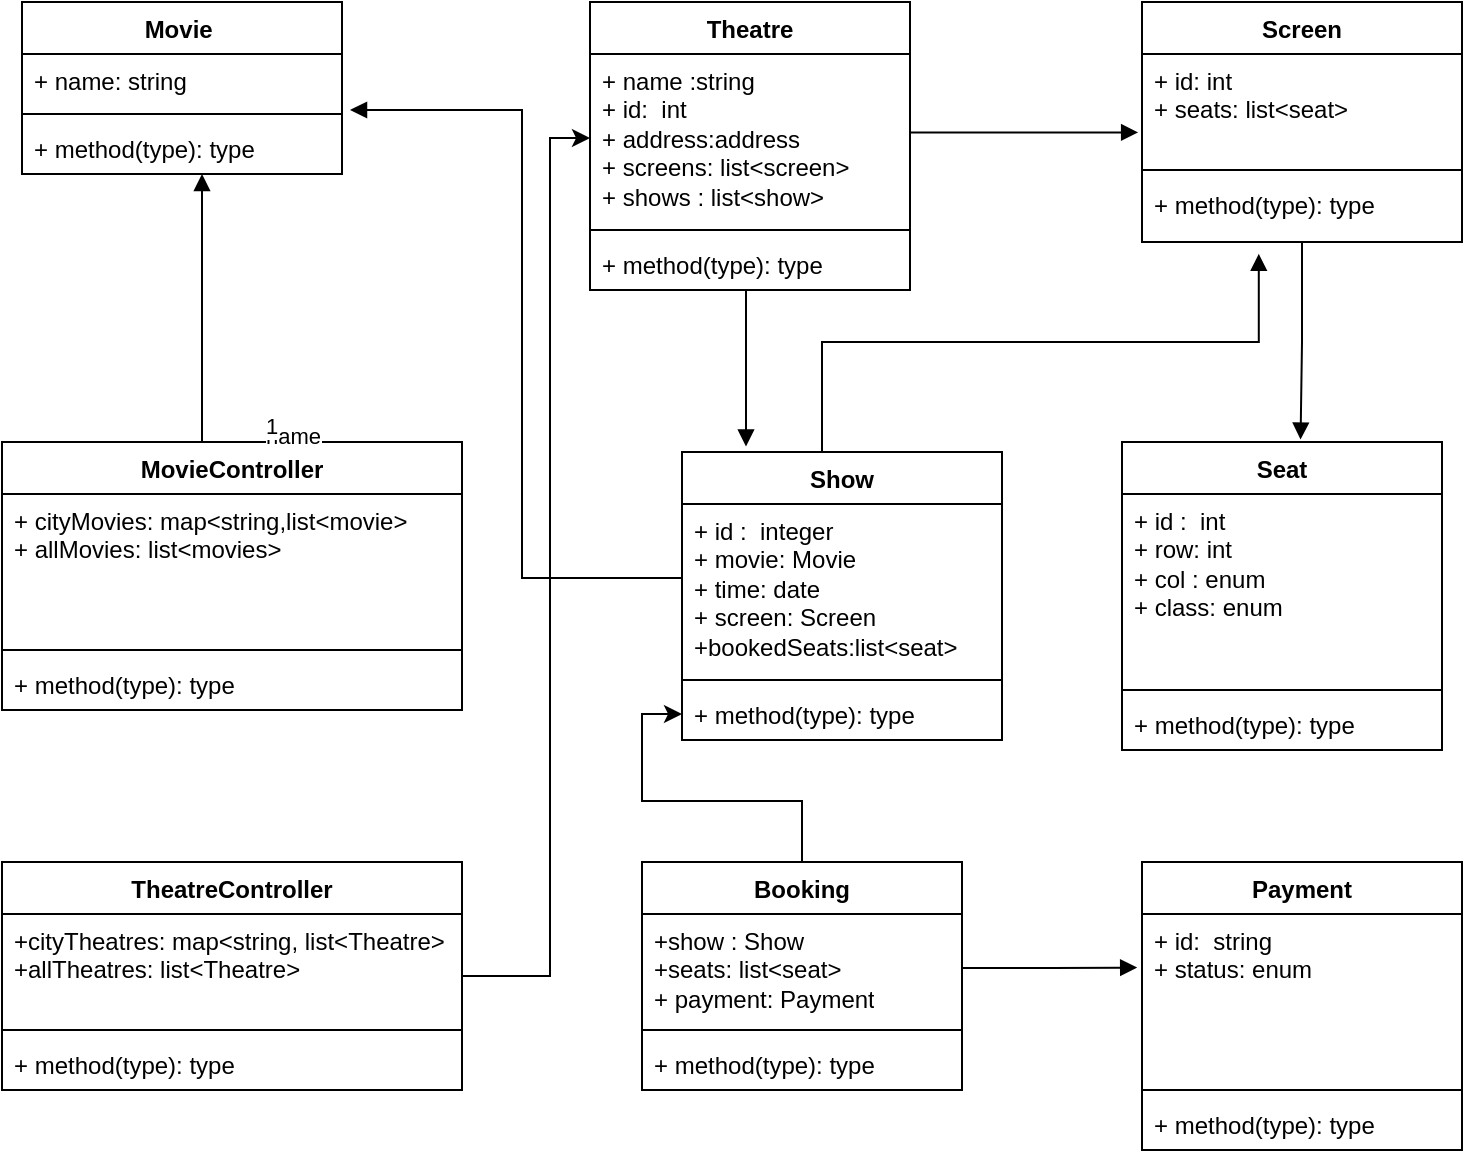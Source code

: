 <mxfile version="21.2.1" type="github">
  <diagram id="C5RBs43oDa-KdzZeNtuy" name="Page-1">
    <mxGraphModel dx="1050" dy="549" grid="1" gridSize="10" guides="1" tooltips="1" connect="1" arrows="1" fold="1" page="1" pageScale="1" pageWidth="827" pageHeight="1169" math="0" shadow="0">
      <root>
        <mxCell id="WIyWlLk6GJQsqaUBKTNV-0" />
        <mxCell id="WIyWlLk6GJQsqaUBKTNV-1" parent="WIyWlLk6GJQsqaUBKTNV-0" />
        <mxCell id="GEOL2ylvDQsZn9mo4iXA-0" value="Movie&lt;span style=&quot;white-space: pre;&quot;&gt; &lt;/span&gt;" style="swimlane;fontStyle=1;align=center;verticalAlign=top;childLayout=stackLayout;horizontal=1;startSize=26;horizontalStack=0;resizeParent=1;resizeParentMax=0;resizeLast=0;collapsible=1;marginBottom=0;whiteSpace=wrap;html=1;" parent="WIyWlLk6GJQsqaUBKTNV-1" vertex="1">
          <mxGeometry x="50" y="80" width="160" height="86" as="geometry" />
        </mxCell>
        <mxCell id="GEOL2ylvDQsZn9mo4iXA-1" value="+ name: string" style="text;strokeColor=none;fillColor=none;align=left;verticalAlign=top;spacingLeft=4;spacingRight=4;overflow=hidden;rotatable=0;points=[[0,0.5],[1,0.5]];portConstraint=eastwest;whiteSpace=wrap;html=1;" parent="GEOL2ylvDQsZn9mo4iXA-0" vertex="1">
          <mxGeometry y="26" width="160" height="26" as="geometry" />
        </mxCell>
        <mxCell id="GEOL2ylvDQsZn9mo4iXA-2" value="" style="line;strokeWidth=1;fillColor=none;align=left;verticalAlign=middle;spacingTop=-1;spacingLeft=3;spacingRight=3;rotatable=0;labelPosition=right;points=[];portConstraint=eastwest;strokeColor=inherit;" parent="GEOL2ylvDQsZn9mo4iXA-0" vertex="1">
          <mxGeometry y="52" width="160" height="8" as="geometry" />
        </mxCell>
        <mxCell id="GEOL2ylvDQsZn9mo4iXA-3" value="+ method(type): type" style="text;strokeColor=none;fillColor=none;align=left;verticalAlign=top;spacingLeft=4;spacingRight=4;overflow=hidden;rotatable=0;points=[[0,0.5],[1,0.5]];portConstraint=eastwest;whiteSpace=wrap;html=1;" parent="GEOL2ylvDQsZn9mo4iXA-0" vertex="1">
          <mxGeometry y="60" width="160" height="26" as="geometry" />
        </mxCell>
        <mxCell id="GEOL2ylvDQsZn9mo4iXA-4" value="MovieController" style="swimlane;fontStyle=1;align=center;verticalAlign=top;childLayout=stackLayout;horizontal=1;startSize=26;horizontalStack=0;resizeParent=1;resizeParentMax=0;resizeLast=0;collapsible=1;marginBottom=0;whiteSpace=wrap;html=1;" parent="WIyWlLk6GJQsqaUBKTNV-1" vertex="1">
          <mxGeometry x="40" y="300" width="230" height="134" as="geometry" />
        </mxCell>
        <mxCell id="GEOL2ylvDQsZn9mo4iXA-5" value="+ cityMovies: map&amp;lt;string,list&amp;lt;movie&amp;gt;&lt;br&gt;+ allMovies: list&amp;lt;movies&amp;gt;" style="text;strokeColor=none;fillColor=none;align=left;verticalAlign=top;spacingLeft=4;spacingRight=4;overflow=hidden;rotatable=0;points=[[0,0.5],[1,0.5]];portConstraint=eastwest;whiteSpace=wrap;html=1;" parent="GEOL2ylvDQsZn9mo4iXA-4" vertex="1">
          <mxGeometry y="26" width="230" height="74" as="geometry" />
        </mxCell>
        <mxCell id="GEOL2ylvDQsZn9mo4iXA-6" value="" style="line;strokeWidth=1;fillColor=none;align=left;verticalAlign=middle;spacingTop=-1;spacingLeft=3;spacingRight=3;rotatable=0;labelPosition=right;points=[];portConstraint=eastwest;strokeColor=inherit;" parent="GEOL2ylvDQsZn9mo4iXA-4" vertex="1">
          <mxGeometry y="100" width="230" height="8" as="geometry" />
        </mxCell>
        <mxCell id="GEOL2ylvDQsZn9mo4iXA-7" value="+ method(type): type" style="text;strokeColor=none;fillColor=none;align=left;verticalAlign=top;spacingLeft=4;spacingRight=4;overflow=hidden;rotatable=0;points=[[0,0.5],[1,0.5]];portConstraint=eastwest;whiteSpace=wrap;html=1;" parent="GEOL2ylvDQsZn9mo4iXA-4" vertex="1">
          <mxGeometry y="108" width="230" height="26" as="geometry" />
        </mxCell>
        <mxCell id="GEOL2ylvDQsZn9mo4iXA-11" value="name" style="endArrow=block;endFill=1;html=1;edgeStyle=orthogonalEdgeStyle;align=left;verticalAlign=top;rounded=0;exitX=0.5;exitY=0;exitDx=0;exitDy=0;" parent="WIyWlLk6GJQsqaUBKTNV-1" source="GEOL2ylvDQsZn9mo4iXA-4" target="GEOL2ylvDQsZn9mo4iXA-3" edge="1">
          <mxGeometry x="-0.586" y="-30" relative="1" as="geometry">
            <mxPoint x="110" y="280" as="sourcePoint" />
            <mxPoint x="230" y="240" as="targetPoint" />
            <Array as="points">
              <mxPoint x="140" y="300" />
            </Array>
            <mxPoint as="offset" />
          </mxGeometry>
        </mxCell>
        <mxCell id="GEOL2ylvDQsZn9mo4iXA-12" value="1" style="edgeLabel;resizable=0;html=1;align=left;verticalAlign=bottom;" parent="GEOL2ylvDQsZn9mo4iXA-11" connectable="0" vertex="1">
          <mxGeometry x="-1" relative="1" as="geometry">
            <mxPoint x="15" as="offset" />
          </mxGeometry>
        </mxCell>
        <mxCell id="GEOL2ylvDQsZn9mo4iXA-38" style="edgeStyle=orthogonalEdgeStyle;rounded=0;orthogonalLoop=1;jettySize=auto;html=1;entryX=0.2;entryY=-0.019;entryDx=0;entryDy=0;entryPerimeter=0;endArrow=block;endFill=1;" parent="WIyWlLk6GJQsqaUBKTNV-1" source="GEOL2ylvDQsZn9mo4iXA-14" target="GEOL2ylvDQsZn9mo4iXA-27" edge="1">
          <mxGeometry relative="1" as="geometry">
            <Array as="points">
              <mxPoint x="412" y="260" />
              <mxPoint x="412" y="260" />
            </Array>
          </mxGeometry>
        </mxCell>
        <mxCell id="GEOL2ylvDQsZn9mo4iXA-14" value="Theatre" style="swimlane;fontStyle=1;align=center;verticalAlign=top;childLayout=stackLayout;horizontal=1;startSize=26;horizontalStack=0;resizeParent=1;resizeParentMax=0;resizeLast=0;collapsible=1;marginBottom=0;whiteSpace=wrap;html=1;" parent="WIyWlLk6GJQsqaUBKTNV-1" vertex="1">
          <mxGeometry x="334" y="80" width="160" height="144" as="geometry" />
        </mxCell>
        <mxCell id="GEOL2ylvDQsZn9mo4iXA-15" value="+ name :string&lt;br&gt;+ id:&amp;nbsp; int&lt;br&gt;+ address:address&lt;br&gt;+ screens: list&amp;lt;screen&amp;gt;&lt;br&gt;+ shows : list&amp;lt;show&amp;gt;" style="text;strokeColor=none;fillColor=none;align=left;verticalAlign=top;spacingLeft=4;spacingRight=4;overflow=hidden;rotatable=0;points=[[0,0.5],[1,0.5]];portConstraint=eastwest;whiteSpace=wrap;html=1;" parent="GEOL2ylvDQsZn9mo4iXA-14" vertex="1">
          <mxGeometry y="26" width="160" height="84" as="geometry" />
        </mxCell>
        <mxCell id="GEOL2ylvDQsZn9mo4iXA-16" value="" style="line;strokeWidth=1;fillColor=none;align=left;verticalAlign=middle;spacingTop=-1;spacingLeft=3;spacingRight=3;rotatable=0;labelPosition=right;points=[];portConstraint=eastwest;strokeColor=inherit;" parent="GEOL2ylvDQsZn9mo4iXA-14" vertex="1">
          <mxGeometry y="110" width="160" height="8" as="geometry" />
        </mxCell>
        <mxCell id="GEOL2ylvDQsZn9mo4iXA-17" value="+ method(type): type" style="text;strokeColor=none;fillColor=none;align=left;verticalAlign=top;spacingLeft=4;spacingRight=4;overflow=hidden;rotatable=0;points=[[0,0.5],[1,0.5]];portConstraint=eastwest;whiteSpace=wrap;html=1;" parent="GEOL2ylvDQsZn9mo4iXA-14" vertex="1">
          <mxGeometry y="118" width="160" height="26" as="geometry" />
        </mxCell>
        <mxCell id="GEOL2ylvDQsZn9mo4iXA-37" style="edgeStyle=orthogonalEdgeStyle;rounded=0;orthogonalLoop=1;jettySize=auto;html=1;entryX=0.558;entryY=-0.008;entryDx=0;entryDy=0;entryPerimeter=0;endArrow=block;endFill=1;" parent="WIyWlLk6GJQsqaUBKTNV-1" source="GEOL2ylvDQsZn9mo4iXA-18" target="GEOL2ylvDQsZn9mo4iXA-33" edge="1">
          <mxGeometry relative="1" as="geometry" />
        </mxCell>
        <mxCell id="GEOL2ylvDQsZn9mo4iXA-18" value="Screen" style="swimlane;fontStyle=1;align=center;verticalAlign=top;childLayout=stackLayout;horizontal=1;startSize=26;horizontalStack=0;resizeParent=1;resizeParentMax=0;resizeLast=0;collapsible=1;marginBottom=0;whiteSpace=wrap;html=1;" parent="WIyWlLk6GJQsqaUBKTNV-1" vertex="1">
          <mxGeometry x="610" y="80" width="160" height="120" as="geometry" />
        </mxCell>
        <mxCell id="GEOL2ylvDQsZn9mo4iXA-19" value="+ id: int&lt;br&gt;+ seats: list&amp;lt;seat&amp;gt;" style="text;strokeColor=none;fillColor=none;align=left;verticalAlign=top;spacingLeft=4;spacingRight=4;overflow=hidden;rotatable=0;points=[[0,0.5],[1,0.5]];portConstraint=eastwest;whiteSpace=wrap;html=1;" parent="GEOL2ylvDQsZn9mo4iXA-18" vertex="1">
          <mxGeometry y="26" width="160" height="54" as="geometry" />
        </mxCell>
        <mxCell id="GEOL2ylvDQsZn9mo4iXA-20" value="" style="line;strokeWidth=1;fillColor=none;align=left;verticalAlign=middle;spacingTop=-1;spacingLeft=3;spacingRight=3;rotatable=0;labelPosition=right;points=[];portConstraint=eastwest;strokeColor=inherit;" parent="GEOL2ylvDQsZn9mo4iXA-18" vertex="1">
          <mxGeometry y="80" width="160" height="8" as="geometry" />
        </mxCell>
        <mxCell id="GEOL2ylvDQsZn9mo4iXA-21" value="+ method(type): type" style="text;strokeColor=none;fillColor=none;align=left;verticalAlign=top;spacingLeft=4;spacingRight=4;overflow=hidden;rotatable=0;points=[[0,0.5],[1,0.5]];portConstraint=eastwest;whiteSpace=wrap;html=1;" parent="GEOL2ylvDQsZn9mo4iXA-18" vertex="1">
          <mxGeometry y="88" width="160" height="32" as="geometry" />
        </mxCell>
        <mxCell id="GEOL2ylvDQsZn9mo4iXA-25" value="" style="endArrow=block;endFill=1;html=1;edgeStyle=orthogonalEdgeStyle;align=left;verticalAlign=top;rounded=0;exitX=1;exitY=0.5;exitDx=0;exitDy=0;entryX=-0.012;entryY=0.726;entryDx=0;entryDy=0;entryPerimeter=0;" parent="WIyWlLk6GJQsqaUBKTNV-1" source="GEOL2ylvDQsZn9mo4iXA-15" target="GEOL2ylvDQsZn9mo4iXA-19" edge="1">
          <mxGeometry x="-0.586" y="-30" relative="1" as="geometry">
            <mxPoint x="520" y="214" as="sourcePoint" />
            <mxPoint x="555" y="80" as="targetPoint" />
            <Array as="points">
              <mxPoint x="494" y="145" />
            </Array>
            <mxPoint as="offset" />
          </mxGeometry>
        </mxCell>
        <mxCell id="GEOL2ylvDQsZn9mo4iXA-32" style="edgeStyle=orthogonalEdgeStyle;rounded=0;orthogonalLoop=1;jettySize=auto;html=1;endArrow=block;endFill=1;entryX=0.365;entryY=1.185;entryDx=0;entryDy=0;entryPerimeter=0;" parent="WIyWlLk6GJQsqaUBKTNV-1" source="GEOL2ylvDQsZn9mo4iXA-27" target="GEOL2ylvDQsZn9mo4iXA-21" edge="1">
          <mxGeometry relative="1" as="geometry">
            <mxPoint x="640" y="200" as="targetPoint" />
            <Array as="points">
              <mxPoint x="450" y="250" />
              <mxPoint x="668" y="250" />
            </Array>
          </mxGeometry>
        </mxCell>
        <mxCell id="GEOL2ylvDQsZn9mo4iXA-27" value="Show" style="swimlane;fontStyle=1;align=center;verticalAlign=top;childLayout=stackLayout;horizontal=1;startSize=26;horizontalStack=0;resizeParent=1;resizeParentMax=0;resizeLast=0;collapsible=1;marginBottom=0;whiteSpace=wrap;html=1;" parent="WIyWlLk6GJQsqaUBKTNV-1" vertex="1">
          <mxGeometry x="380" y="305" width="160" height="144" as="geometry" />
        </mxCell>
        <mxCell id="GEOL2ylvDQsZn9mo4iXA-28" value="+ id :&amp;nbsp; integer&lt;br&gt;+ movie: Movie&lt;br&gt;+ time: date&lt;br&gt;+ screen: Screen&lt;br&gt;+bookedSeats:list&amp;lt;seat&amp;gt;" style="text;strokeColor=none;fillColor=none;align=left;verticalAlign=top;spacingLeft=4;spacingRight=4;overflow=hidden;rotatable=0;points=[[0,0.5],[1,0.5]];portConstraint=eastwest;whiteSpace=wrap;html=1;" parent="GEOL2ylvDQsZn9mo4iXA-27" vertex="1">
          <mxGeometry y="26" width="160" height="84" as="geometry" />
        </mxCell>
        <mxCell id="GEOL2ylvDQsZn9mo4iXA-29" value="" style="line;strokeWidth=1;fillColor=none;align=left;verticalAlign=middle;spacingTop=-1;spacingLeft=3;spacingRight=3;rotatable=0;labelPosition=right;points=[];portConstraint=eastwest;strokeColor=inherit;" parent="GEOL2ylvDQsZn9mo4iXA-27" vertex="1">
          <mxGeometry y="110" width="160" height="8" as="geometry" />
        </mxCell>
        <mxCell id="GEOL2ylvDQsZn9mo4iXA-30" value="+ method(type): type" style="text;strokeColor=none;fillColor=none;align=left;verticalAlign=top;spacingLeft=4;spacingRight=4;overflow=hidden;rotatable=0;points=[[0,0.5],[1,0.5]];portConstraint=eastwest;whiteSpace=wrap;html=1;" parent="GEOL2ylvDQsZn9mo4iXA-27" vertex="1">
          <mxGeometry y="118" width="160" height="26" as="geometry" />
        </mxCell>
        <mxCell id="GEOL2ylvDQsZn9mo4iXA-31" style="edgeStyle=orthogonalEdgeStyle;rounded=0;orthogonalLoop=1;jettySize=auto;html=1;entryX=1.025;entryY=1.077;entryDx=0;entryDy=0;entryPerimeter=0;endArrow=block;endFill=1;" parent="WIyWlLk6GJQsqaUBKTNV-1" source="GEOL2ylvDQsZn9mo4iXA-28" target="GEOL2ylvDQsZn9mo4iXA-1" edge="1">
          <mxGeometry relative="1" as="geometry">
            <Array as="points">
              <mxPoint x="300" y="368" />
              <mxPoint x="300" y="134" />
            </Array>
          </mxGeometry>
        </mxCell>
        <mxCell id="GEOL2ylvDQsZn9mo4iXA-33" value="Seat" style="swimlane;fontStyle=1;align=center;verticalAlign=top;childLayout=stackLayout;horizontal=1;startSize=26;horizontalStack=0;resizeParent=1;resizeParentMax=0;resizeLast=0;collapsible=1;marginBottom=0;whiteSpace=wrap;html=1;" parent="WIyWlLk6GJQsqaUBKTNV-1" vertex="1">
          <mxGeometry x="600" y="300" width="160" height="154" as="geometry" />
        </mxCell>
        <mxCell id="GEOL2ylvDQsZn9mo4iXA-34" value="+ id :&amp;nbsp; int&lt;br&gt;+ row: int&lt;br&gt;+ col : enum&lt;br&gt;+ class: enum" style="text;strokeColor=none;fillColor=none;align=left;verticalAlign=top;spacingLeft=4;spacingRight=4;overflow=hidden;rotatable=0;points=[[0,0.5],[1,0.5]];portConstraint=eastwest;whiteSpace=wrap;html=1;" parent="GEOL2ylvDQsZn9mo4iXA-33" vertex="1">
          <mxGeometry y="26" width="160" height="94" as="geometry" />
        </mxCell>
        <mxCell id="GEOL2ylvDQsZn9mo4iXA-35" value="" style="line;strokeWidth=1;fillColor=none;align=left;verticalAlign=middle;spacingTop=-1;spacingLeft=3;spacingRight=3;rotatable=0;labelPosition=right;points=[];portConstraint=eastwest;strokeColor=inherit;" parent="GEOL2ylvDQsZn9mo4iXA-33" vertex="1">
          <mxGeometry y="120" width="160" height="8" as="geometry" />
        </mxCell>
        <mxCell id="GEOL2ylvDQsZn9mo4iXA-36" value="+ method(type): type" style="text;strokeColor=none;fillColor=none;align=left;verticalAlign=top;spacingLeft=4;spacingRight=4;overflow=hidden;rotatable=0;points=[[0,0.5],[1,0.5]];portConstraint=eastwest;whiteSpace=wrap;html=1;" parent="GEOL2ylvDQsZn9mo4iXA-33" vertex="1">
          <mxGeometry y="128" width="160" height="26" as="geometry" />
        </mxCell>
        <mxCell id="GEOL2ylvDQsZn9mo4iXA-43" style="edgeStyle=orthogonalEdgeStyle;rounded=0;orthogonalLoop=1;jettySize=auto;html=1;entryX=0;entryY=0.5;entryDx=0;entryDy=0;" parent="WIyWlLk6GJQsqaUBKTNV-1" source="GEOL2ylvDQsZn9mo4iXA-39" target="GEOL2ylvDQsZn9mo4iXA-15" edge="1">
          <mxGeometry relative="1" as="geometry">
            <Array as="points">
              <mxPoint x="314" y="148" />
            </Array>
          </mxGeometry>
        </mxCell>
        <mxCell id="GEOL2ylvDQsZn9mo4iXA-39" value="TheatreController" style="swimlane;fontStyle=1;align=center;verticalAlign=top;childLayout=stackLayout;horizontal=1;startSize=26;horizontalStack=0;resizeParent=1;resizeParentMax=0;resizeLast=0;collapsible=1;marginBottom=0;whiteSpace=wrap;html=1;" parent="WIyWlLk6GJQsqaUBKTNV-1" vertex="1">
          <mxGeometry x="40" y="510" width="230" height="114" as="geometry" />
        </mxCell>
        <mxCell id="GEOL2ylvDQsZn9mo4iXA-40" value="+cityTheatres: map&amp;lt;string, list&amp;lt;Theatre&amp;gt;&lt;br&gt;+allTheatres: list&amp;lt;Theatre&amp;gt;" style="text;strokeColor=none;fillColor=none;align=left;verticalAlign=top;spacingLeft=4;spacingRight=4;overflow=hidden;rotatable=0;points=[[0,0.5],[1,0.5]];portConstraint=eastwest;whiteSpace=wrap;html=1;" parent="GEOL2ylvDQsZn9mo4iXA-39" vertex="1">
          <mxGeometry y="26" width="230" height="54" as="geometry" />
        </mxCell>
        <mxCell id="GEOL2ylvDQsZn9mo4iXA-41" value="" style="line;strokeWidth=1;fillColor=none;align=left;verticalAlign=middle;spacingTop=-1;spacingLeft=3;spacingRight=3;rotatable=0;labelPosition=right;points=[];portConstraint=eastwest;strokeColor=inherit;" parent="GEOL2ylvDQsZn9mo4iXA-39" vertex="1">
          <mxGeometry y="80" width="230" height="8" as="geometry" />
        </mxCell>
        <mxCell id="GEOL2ylvDQsZn9mo4iXA-42" value="+ method(type): type" style="text;strokeColor=none;fillColor=none;align=left;verticalAlign=top;spacingLeft=4;spacingRight=4;overflow=hidden;rotatable=0;points=[[0,0.5],[1,0.5]];portConstraint=eastwest;whiteSpace=wrap;html=1;" parent="GEOL2ylvDQsZn9mo4iXA-39" vertex="1">
          <mxGeometry y="88" width="230" height="26" as="geometry" />
        </mxCell>
        <mxCell id="GEOL2ylvDQsZn9mo4iXA-56" value="" style="edgeStyle=orthogonalEdgeStyle;rounded=0;orthogonalLoop=1;jettySize=auto;html=1;" parent="WIyWlLk6GJQsqaUBKTNV-1" source="GEOL2ylvDQsZn9mo4iXA-44" target="GEOL2ylvDQsZn9mo4iXA-30" edge="1">
          <mxGeometry relative="1" as="geometry" />
        </mxCell>
        <mxCell id="GEOL2ylvDQsZn9mo4iXA-44" value="Booking" style="swimlane;fontStyle=1;align=center;verticalAlign=top;childLayout=stackLayout;horizontal=1;startSize=26;horizontalStack=0;resizeParent=1;resizeParentMax=0;resizeLast=0;collapsible=1;marginBottom=0;whiteSpace=wrap;html=1;" parent="WIyWlLk6GJQsqaUBKTNV-1" vertex="1">
          <mxGeometry x="360" y="510" width="160" height="114" as="geometry" />
        </mxCell>
        <mxCell id="GEOL2ylvDQsZn9mo4iXA-45" value="+show : Show&lt;br&gt;+seats: list&amp;lt;seat&amp;gt;&lt;br&gt;+ payment: Payment" style="text;strokeColor=none;fillColor=none;align=left;verticalAlign=top;spacingLeft=4;spacingRight=4;overflow=hidden;rotatable=0;points=[[0,0.5],[1,0.5]];portConstraint=eastwest;whiteSpace=wrap;html=1;" parent="GEOL2ylvDQsZn9mo4iXA-44" vertex="1">
          <mxGeometry y="26" width="160" height="54" as="geometry" />
        </mxCell>
        <mxCell id="GEOL2ylvDQsZn9mo4iXA-46" value="" style="line;strokeWidth=1;fillColor=none;align=left;verticalAlign=middle;spacingTop=-1;spacingLeft=3;spacingRight=3;rotatable=0;labelPosition=right;points=[];portConstraint=eastwest;strokeColor=inherit;" parent="GEOL2ylvDQsZn9mo4iXA-44" vertex="1">
          <mxGeometry y="80" width="160" height="8" as="geometry" />
        </mxCell>
        <mxCell id="GEOL2ylvDQsZn9mo4iXA-47" value="+ method(type): type" style="text;strokeColor=none;fillColor=none;align=left;verticalAlign=top;spacingLeft=4;spacingRight=4;overflow=hidden;rotatable=0;points=[[0,0.5],[1,0.5]];portConstraint=eastwest;whiteSpace=wrap;html=1;" parent="GEOL2ylvDQsZn9mo4iXA-44" vertex="1">
          <mxGeometry y="88" width="160" height="26" as="geometry" />
        </mxCell>
        <mxCell id="GEOL2ylvDQsZn9mo4iXA-52" value="Payment" style="swimlane;fontStyle=1;align=center;verticalAlign=top;childLayout=stackLayout;horizontal=1;startSize=26;horizontalStack=0;resizeParent=1;resizeParentMax=0;resizeLast=0;collapsible=1;marginBottom=0;whiteSpace=wrap;html=1;" parent="WIyWlLk6GJQsqaUBKTNV-1" vertex="1">
          <mxGeometry x="610" y="510" width="160" height="144" as="geometry" />
        </mxCell>
        <mxCell id="GEOL2ylvDQsZn9mo4iXA-53" value="+ id:&amp;nbsp; string&lt;br&gt;+ status: enum&lt;br&gt;" style="text;strokeColor=none;fillColor=none;align=left;verticalAlign=top;spacingLeft=4;spacingRight=4;overflow=hidden;rotatable=0;points=[[0,0.5],[1,0.5]];portConstraint=eastwest;whiteSpace=wrap;html=1;" parent="GEOL2ylvDQsZn9mo4iXA-52" vertex="1">
          <mxGeometry y="26" width="160" height="84" as="geometry" />
        </mxCell>
        <mxCell id="GEOL2ylvDQsZn9mo4iXA-54" value="" style="line;strokeWidth=1;fillColor=none;align=left;verticalAlign=middle;spacingTop=-1;spacingLeft=3;spacingRight=3;rotatable=0;labelPosition=right;points=[];portConstraint=eastwest;strokeColor=inherit;" parent="GEOL2ylvDQsZn9mo4iXA-52" vertex="1">
          <mxGeometry y="110" width="160" height="8" as="geometry" />
        </mxCell>
        <mxCell id="GEOL2ylvDQsZn9mo4iXA-55" value="+ method(type): type" style="text;strokeColor=none;fillColor=none;align=left;verticalAlign=top;spacingLeft=4;spacingRight=4;overflow=hidden;rotatable=0;points=[[0,0.5],[1,0.5]];portConstraint=eastwest;whiteSpace=wrap;html=1;" parent="GEOL2ylvDQsZn9mo4iXA-52" vertex="1">
          <mxGeometry y="118" width="160" height="26" as="geometry" />
        </mxCell>
        <mxCell id="GEOL2ylvDQsZn9mo4iXA-57" value="" style="edgeStyle=orthogonalEdgeStyle;rounded=0;orthogonalLoop=1;jettySize=auto;html=1;endArrow=block;endFill=1;entryX=-0.015;entryY=0.319;entryDx=0;entryDy=0;entryPerimeter=0;" parent="WIyWlLk6GJQsqaUBKTNV-1" source="GEOL2ylvDQsZn9mo4iXA-45" target="GEOL2ylvDQsZn9mo4iXA-53" edge="1">
          <mxGeometry relative="1" as="geometry">
            <mxPoint x="600" y="563" as="targetPoint" />
          </mxGeometry>
        </mxCell>
      </root>
    </mxGraphModel>
  </diagram>
</mxfile>

